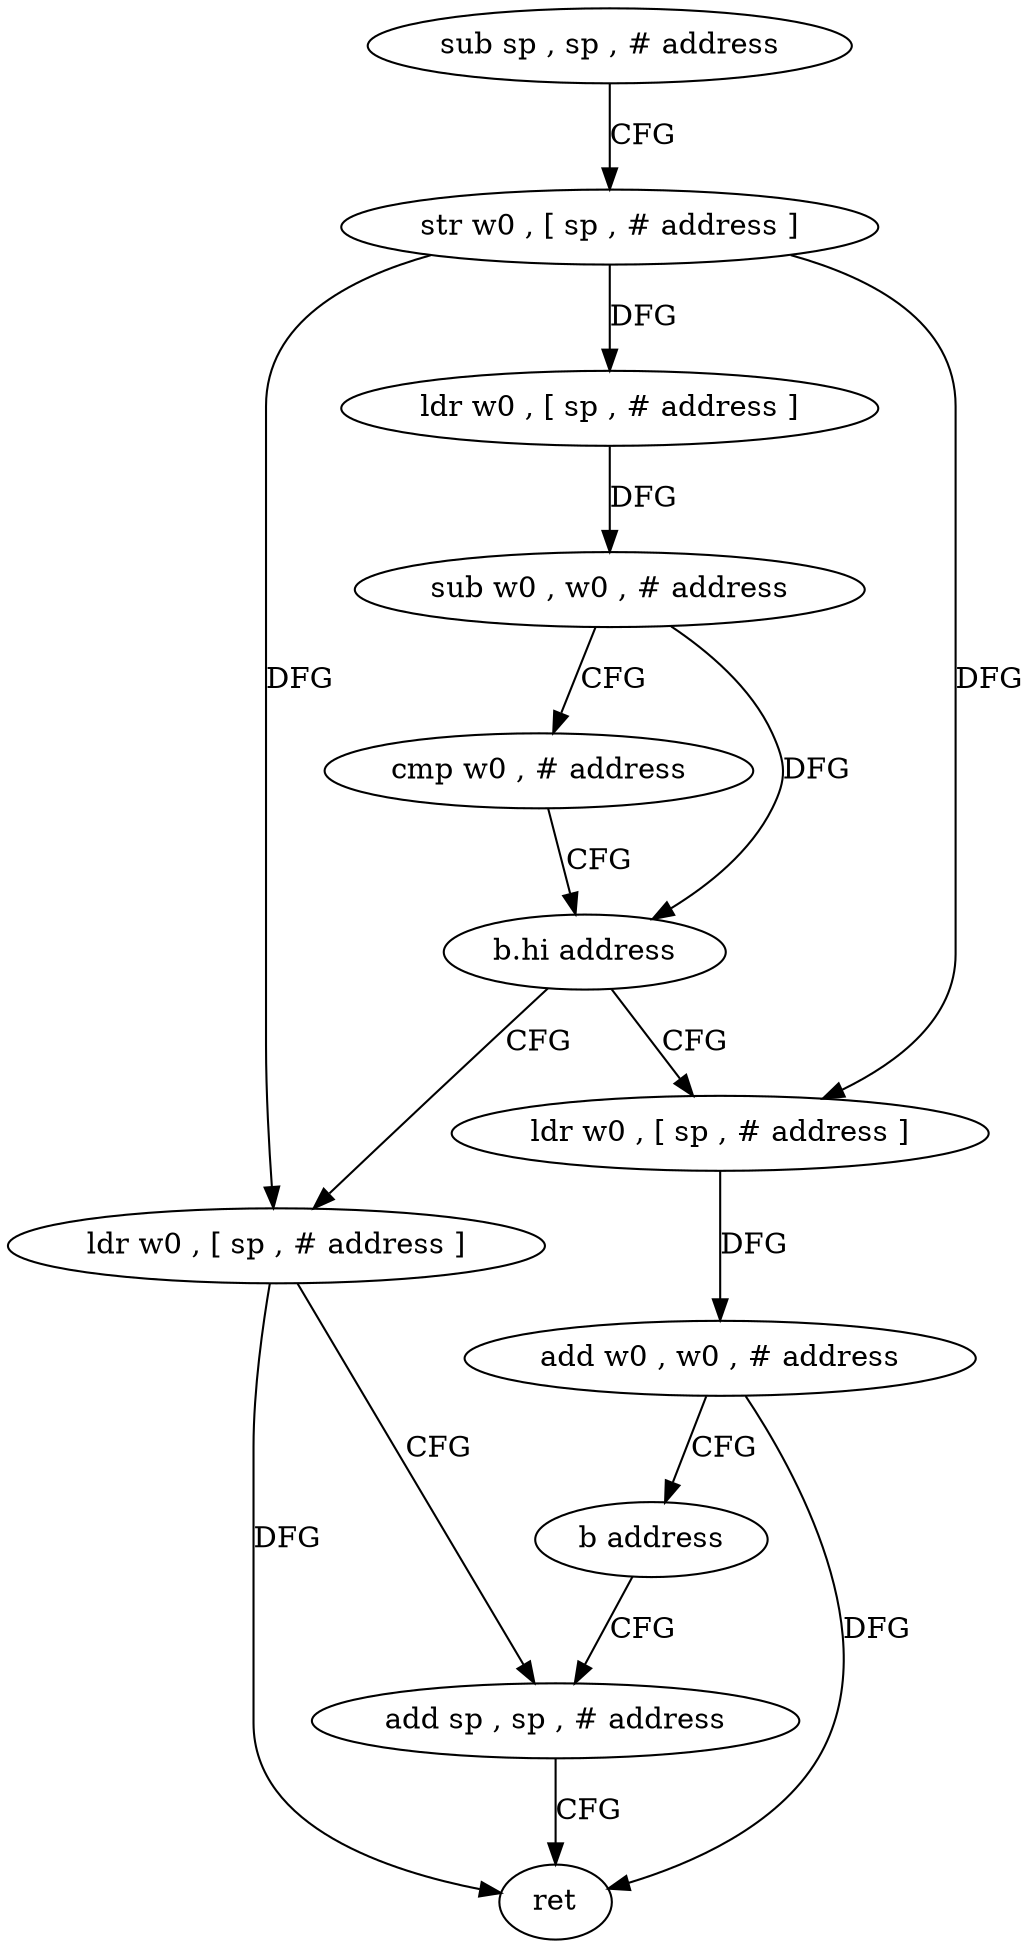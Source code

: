 digraph "func" {
"4521204" [label = "sub sp , sp , # address" ]
"4521208" [label = "str w0 , [ sp , # address ]" ]
"4521212" [label = "ldr w0 , [ sp , # address ]" ]
"4521216" [label = "sub w0 , w0 , # address" ]
"4521220" [label = "cmp w0 , # address" ]
"4521224" [label = "b.hi address" ]
"4521240" [label = "ldr w0 , [ sp , # address ]" ]
"4521228" [label = "ldr w0 , [ sp , # address ]" ]
"4521244" [label = "add sp , sp , # address" ]
"4521232" [label = "add w0 , w0 , # address" ]
"4521236" [label = "b address" ]
"4521248" [label = "ret" ]
"4521204" -> "4521208" [ label = "CFG" ]
"4521208" -> "4521212" [ label = "DFG" ]
"4521208" -> "4521240" [ label = "DFG" ]
"4521208" -> "4521228" [ label = "DFG" ]
"4521212" -> "4521216" [ label = "DFG" ]
"4521216" -> "4521220" [ label = "CFG" ]
"4521216" -> "4521224" [ label = "DFG" ]
"4521220" -> "4521224" [ label = "CFG" ]
"4521224" -> "4521240" [ label = "CFG" ]
"4521224" -> "4521228" [ label = "CFG" ]
"4521240" -> "4521244" [ label = "CFG" ]
"4521240" -> "4521248" [ label = "DFG" ]
"4521228" -> "4521232" [ label = "DFG" ]
"4521244" -> "4521248" [ label = "CFG" ]
"4521232" -> "4521236" [ label = "CFG" ]
"4521232" -> "4521248" [ label = "DFG" ]
"4521236" -> "4521244" [ label = "CFG" ]
}
